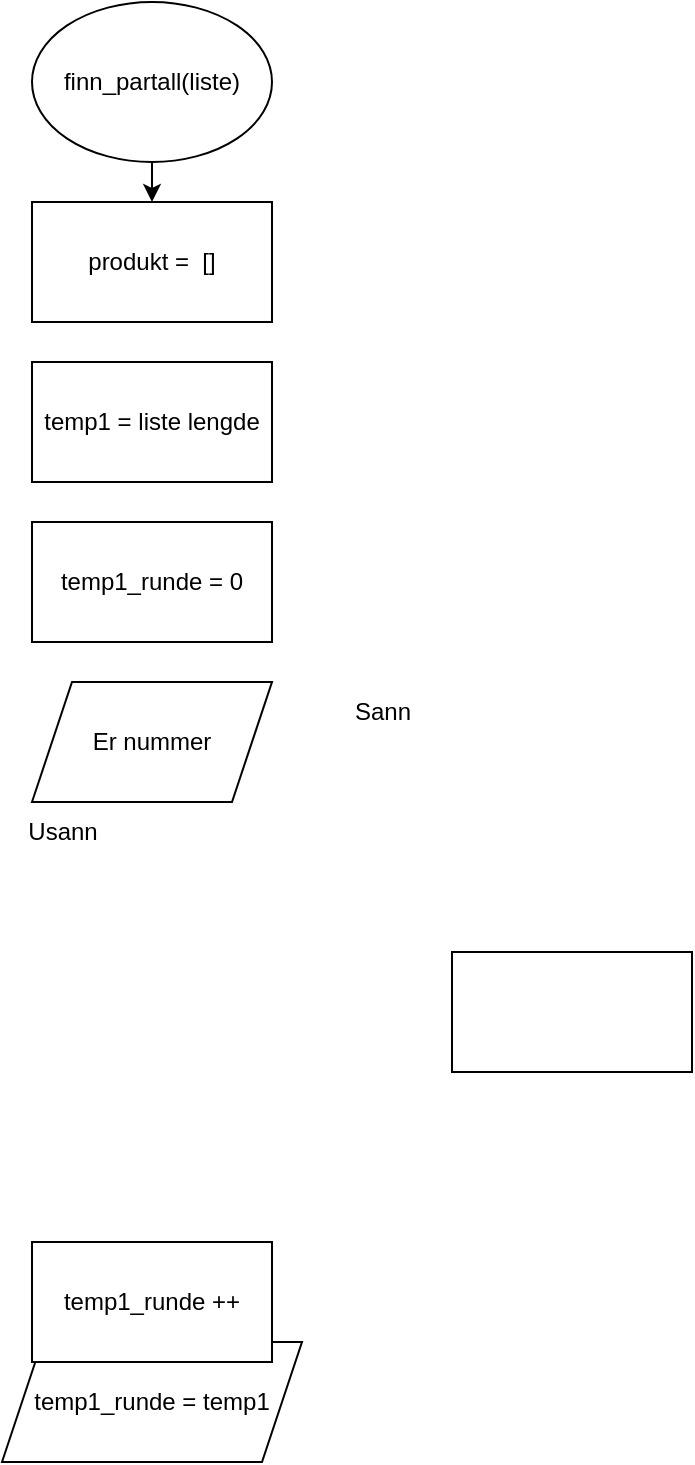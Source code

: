 <mxfile version="21.1.1" type="device">
  <diagram name="Page-1" id="XgEgNW5GyoO_MLdTMOwN">
    <mxGraphModel dx="819" dy="511" grid="1" gridSize="10" guides="1" tooltips="1" connect="1" arrows="1" fold="1" page="1" pageScale="1" pageWidth="827" pageHeight="1169" math="0" shadow="0">
      <root>
        <mxCell id="0" />
        <mxCell id="1" parent="0" />
        <mxCell id="E0j09iI0d9yJPHcDrjrr-3" style="edgeStyle=orthogonalEdgeStyle;rounded=0;orthogonalLoop=1;jettySize=auto;html=1;exitX=0.5;exitY=1;exitDx=0;exitDy=0;entryX=0.5;entryY=0;entryDx=0;entryDy=0;" edge="1" parent="1" source="E0j09iI0d9yJPHcDrjrr-1" target="E0j09iI0d9yJPHcDrjrr-2">
          <mxGeometry relative="1" as="geometry" />
        </mxCell>
        <mxCell id="E0j09iI0d9yJPHcDrjrr-1" value="finn_partall(liste)" style="ellipse;whiteSpace=wrap;html=1;" vertex="1" parent="1">
          <mxGeometry x="120" y="80" width="120" height="80" as="geometry" />
        </mxCell>
        <mxCell id="E0j09iI0d9yJPHcDrjrr-2" value="produkt =&amp;nbsp; []" style="rounded=0;whiteSpace=wrap;html=1;" vertex="1" parent="1">
          <mxGeometry x="120" y="180" width="120" height="60" as="geometry" />
        </mxCell>
        <mxCell id="E0j09iI0d9yJPHcDrjrr-4" value="temp1_runde = 0" style="rounded=0;whiteSpace=wrap;html=1;" vertex="1" parent="1">
          <mxGeometry x="120" y="340" width="120" height="60" as="geometry" />
        </mxCell>
        <mxCell id="E0j09iI0d9yJPHcDrjrr-5" value="temp1_runde = temp1" style="shape=parallelogram;perimeter=parallelogramPerimeter;whiteSpace=wrap;html=1;fixedSize=1;" vertex="1" parent="1">
          <mxGeometry x="105" y="750" width="150" height="60" as="geometry" />
        </mxCell>
        <mxCell id="E0j09iI0d9yJPHcDrjrr-6" value="temp1 = liste lengde" style="rounded=0;whiteSpace=wrap;html=1;" vertex="1" parent="1">
          <mxGeometry x="120" y="260" width="120" height="60" as="geometry" />
        </mxCell>
        <mxCell id="E0j09iI0d9yJPHcDrjrr-8" value="temp1_runde ++" style="rounded=0;whiteSpace=wrap;html=1;" vertex="1" parent="1">
          <mxGeometry x="120" y="700" width="120" height="60" as="geometry" />
        </mxCell>
        <mxCell id="E0j09iI0d9yJPHcDrjrr-10" value="Sann" style="text;html=1;align=center;verticalAlign=middle;resizable=0;points=[];autosize=1;strokeColor=none;fillColor=none;" vertex="1" parent="1">
          <mxGeometry x="270" y="420" width="50" height="30" as="geometry" />
        </mxCell>
        <mxCell id="E0j09iI0d9yJPHcDrjrr-11" value="Usann" style="text;html=1;align=center;verticalAlign=middle;resizable=0;points=[];autosize=1;strokeColor=none;fillColor=none;" vertex="1" parent="1">
          <mxGeometry x="105" y="480" width="60" height="30" as="geometry" />
        </mxCell>
        <mxCell id="E0j09iI0d9yJPHcDrjrr-12" value="" style="whiteSpace=wrap;html=1;" vertex="1" parent="1">
          <mxGeometry x="330" y="555" width="120" height="60" as="geometry" />
        </mxCell>
        <mxCell id="E0j09iI0d9yJPHcDrjrr-13" value="Er nummer" style="shape=parallelogram;perimeter=parallelogramPerimeter;whiteSpace=wrap;html=1;fixedSize=1;" vertex="1" parent="1">
          <mxGeometry x="120" y="420" width="120" height="60" as="geometry" />
        </mxCell>
      </root>
    </mxGraphModel>
  </diagram>
</mxfile>
